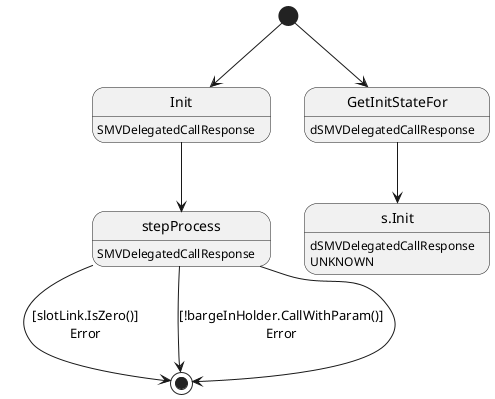@startuml
state "Init" as T01_S001
T01_S001 : SMVDelegatedCallResponse
[*] --> T01_S001
T01_S001 --> T01_S002
state "stepProcess" as T01_S002
T01_S002 : SMVDelegatedCallResponse
T01_S002 -->[*] : [slotLink.IsZero()]\nError
T01_S002 -->[*] : [!bargeInHolder.CallWithParam()]\nError
T01_S002 -->[*]
state "GetInitStateFor" as T00_S001
T00_S001 : dSMVDelegatedCallResponse
[*] --> T00_S001
state "s.Init" as T00_U001
T00_U001 : dSMVDelegatedCallResponse
T00_U001 : UNKNOWN 
T00_S001 --> T00_U001
@enduml
